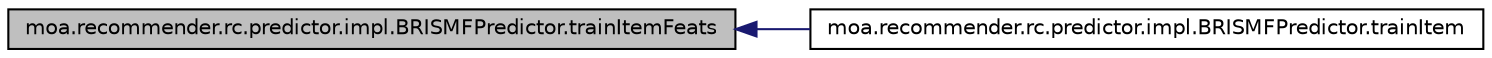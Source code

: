 digraph G
{
  edge [fontname="Helvetica",fontsize="10",labelfontname="Helvetica",labelfontsize="10"];
  node [fontname="Helvetica",fontsize="10",shape=record];
  rankdir=LR;
  Node1 [label="moa.recommender.rc.predictor.impl.BRISMFPredictor.trainItemFeats",height=0.2,width=0.4,color="black", fillcolor="grey75", style="filled" fontcolor="black"];
  Node1 -> Node2 [dir=back,color="midnightblue",fontsize="10",style="solid",fontname="Helvetica"];
  Node2 [label="moa.recommender.rc.predictor.impl.BRISMFPredictor.trainItem",height=0.2,width=0.4,color="black", fillcolor="white", style="filled",URL="$classmoa_1_1recommender_1_1rc_1_1predictor_1_1impl_1_1BRISMFPredictor.html#a03996aa57b6611ccd33e4f1099079c84"];
}

